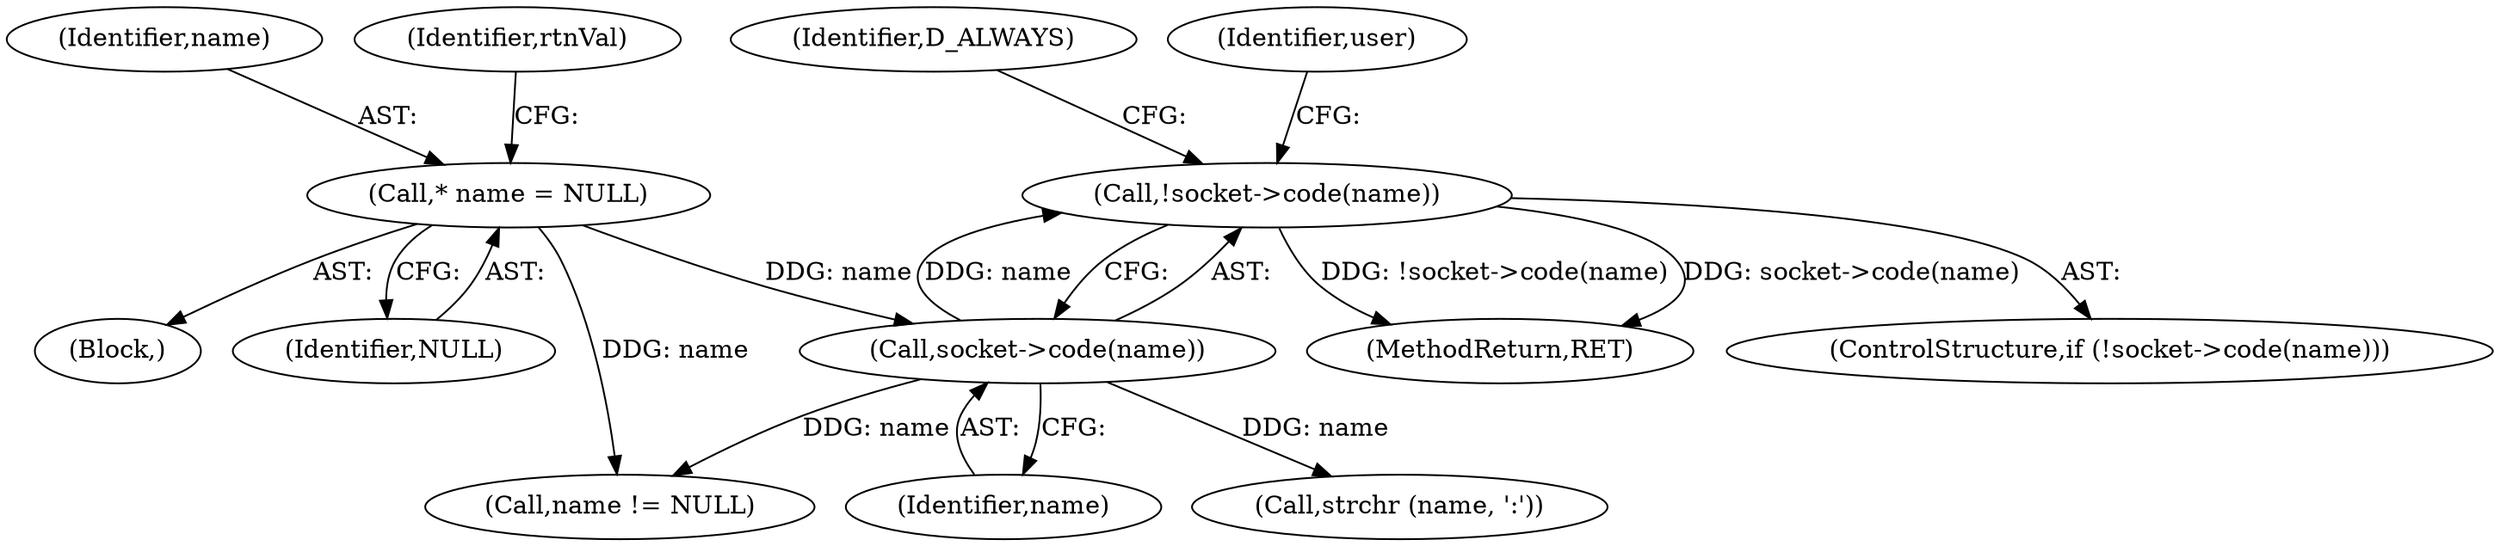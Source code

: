digraph "0_htcondor_5e5571d1a431eb3c61977b6dd6ec90186ef79867@API" {
"1000161" [label="(Call,!socket->code(name))"];
"1000162" [label="(Call,socket->code(name))"];
"1000109" [label="(Call,* name = NULL)"];
"1000324" [label="(Call,name != NULL)"];
"1000166" [label="(Identifier,D_ALWAYS)"];
"1000111" [label="(Identifier,NULL)"];
"1000163" [label="(Identifier,name)"];
"1000110" [label="(Identifier,name)"];
"1000161" [label="(Call,!socket->code(name))"];
"1000177" [label="(Call,strchr (name, ':'))"];
"1000109" [label="(Call,* name = NULL)"];
"1000107" [label="(Block,)"];
"1000170" [label="(Identifier,user)"];
"1000160" [label="(ControlStructure,if (!socket->code(name)))"];
"1000114" [label="(Identifier,rtnVal)"];
"1000346" [label="(MethodReturn,RET)"];
"1000162" [label="(Call,socket->code(name))"];
"1000161" -> "1000160"  [label="AST: "];
"1000161" -> "1000162"  [label="CFG: "];
"1000162" -> "1000161"  [label="AST: "];
"1000166" -> "1000161"  [label="CFG: "];
"1000170" -> "1000161"  [label="CFG: "];
"1000161" -> "1000346"  [label="DDG: socket->code(name)"];
"1000161" -> "1000346"  [label="DDG: !socket->code(name)"];
"1000162" -> "1000161"  [label="DDG: name"];
"1000162" -> "1000163"  [label="CFG: "];
"1000163" -> "1000162"  [label="AST: "];
"1000109" -> "1000162"  [label="DDG: name"];
"1000162" -> "1000177"  [label="DDG: name"];
"1000162" -> "1000324"  [label="DDG: name"];
"1000109" -> "1000107"  [label="AST: "];
"1000109" -> "1000111"  [label="CFG: "];
"1000110" -> "1000109"  [label="AST: "];
"1000111" -> "1000109"  [label="AST: "];
"1000114" -> "1000109"  [label="CFG: "];
"1000109" -> "1000324"  [label="DDG: name"];
}
